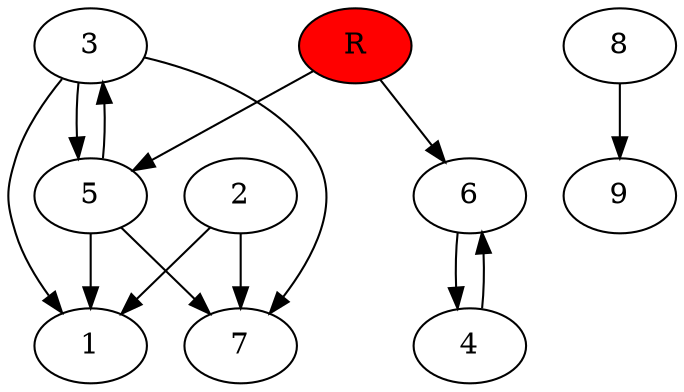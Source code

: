 digraph prb80660 {
	1
	2
	3
	4
	5
	6
	7
	8
	R [fillcolor="#ff0000" style=filled]
	2 -> 1
	2 -> 7
	3 -> 1
	3 -> 5
	3 -> 7
	4 -> 6
	5 -> 1
	5 -> 3
	5 -> 7
	6 -> 4
	8 -> 9
	R -> 5
	R -> 6
}
